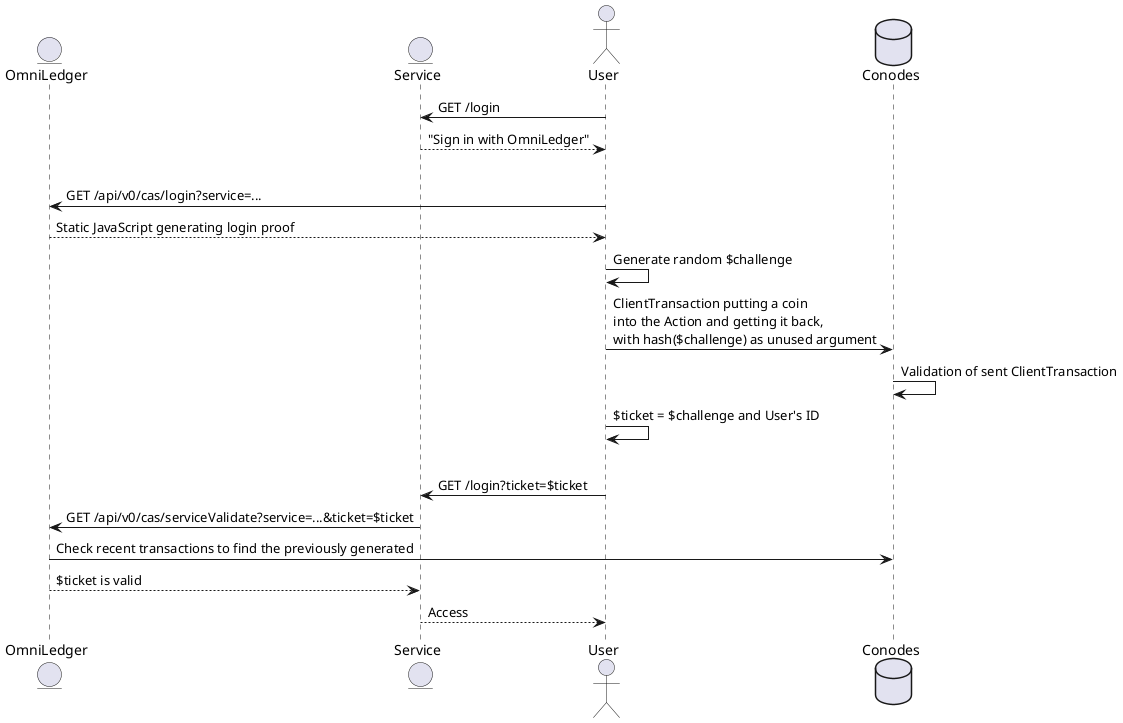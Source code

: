 @startuml

entity OmniLedger
entity Service
actor User
database Conodes

User		-> Service:	GET /login
return				"Sign in with OmniLedger" 

|||

User		-> OmniLedger:	GET /api/v0/cas/login?service=...
return				Static JavaScript generating login proof
User		-> User:	Generate random $challenge
User		-> Conodes:	ClientTransaction putting a coin\ninto the Action and getting it back,\nwith hash($challenge) as unused argument
Conodes		-> Conodes:	Validation of sent ClientTransaction
User		-> User:	$ticket = $challenge and User's ID

|||

User		-> Service:	GET /login?ticket=$ticket
Service		-> OmniLedger:	GET /api/v0/cas/serviceValidate?service=...&ticket=$ticket
OmniLedger	-> Conodes:	Check recent transactions to find the previously generated
OmniLedger	--> Service:	$ticket is valid
Service		--> User:	Access

@enduml
